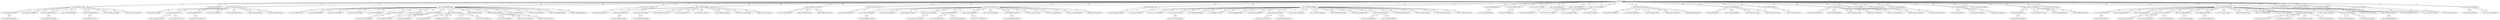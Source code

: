 graph {
n0 [label="n0 (0.0)"];
n1 [label="n1 (1.7240235805511475)"];
n2 [label="n2 (3.15027916431427)"];
n3 [label="n3 (3.567936062812805)"];
n4 [label="n4 (2.3925310373306274)"];
n5 [label="n5 (3.5587310791015625)"];
n6 [label="n6 (4.420951247215271)"];
n7 [label="n7 (2.4251248836517334)"];
n8 [label="n8 (2.8793433904647827)"];
n9 [label="n9 (3.8929827213287354)"];
n10 [label="n10 (3.314642071723938)"];
n11 [label="n11 (3.1147518157958984)"];
n12 [label="n12 (2.760427951812744)"];
n13 [label="n13 (2.785122275352478)"];
n14 [label="n14 (3.7304255962371826)"];
n15 [label="n15 (3.44809889793396)"];
n16 [label="n16 (3.908313035964966)"];
n17 [label="n17 (1.6755269765853882)"];
n18 [label="n18 (3.0473103523254395)"];
n19 [label="n19 (3.114853620529175)"];
n20 [label="n20 (1.2289296388626099)"];
n21 [label="n21 (2.4868669509887695)"];
n22 [label="n22 (3.708605170249939)"];
n23 [label="n23 (3.4491249322891235)"];
n24 [label="n24 (2.8596324920654297)"];
n25 [label="n25 (2.967486262321472)"];
n26 [label="n26 (3.253707766532898)"];
n27 [label="n27 (3.274267315864563)"];
n28 [label="n28 (3.303592085838318)"];
n29 [label="n29 (2.5468616485595703)"];
n30 [label="n30 (3.498196840286255)"];
n31 [label="n31 (3.66078782081604)"];
n32 [label="n32 (2.760850191116333)"];
n33 [label="n33 (3.31911563873291)"];
n34 [label="n34 (3.7533633708953857)"];
n35 [label="n35 (2.7035545110702515)"];
n36 [label="n36 (1.756324052810669)"];
n37 [label="n37 (3.806649327278137)"];
n38 [label="n38 (2.985495686531067)"];
n39 [label="n39 (3.937530994415283)"];
n40 [label="n40 (2.2588313817977905)"];
n41 [label="n41 (3.7853137254714966)"];
n42 [label="n42 (3.9518779516220093)"];
n43 [label="n43 (2.5422449111938477)"];
n44 [label="n44 (4.209577918052673)"];
n45 [label="n45 (1.196723461151123)"];
n46 [label="n46 (2.634597659111023)"];
n47 [label="n47 (2.1995798349380493)"];
n48 [label="n48 (3.4562883377075195)"];
n49 [label="n49 (2.599258542060852)"];
n50 [label="n50 (2.9579967260360718)"];
n51 [label="n51 (2.584760546684265)"];
n52 [label="n52 (3.811802625656128)"];
n53 [label="n53 (3.152900218963623)"];
n54 [label="n54 (3.5304564237594604)"];
n55 [label="n55 (4.241942644119263)"];
n56 [label="n56 (2.8013718128204346)"];
n57 [label="n57 (1.3295819759368896)"];
n58 [label="n58 (3.0948406457901)"];
n59 [label="n59 (3.1998413801193237)"];
n60 [label="n60 (3.95705246925354)"];
n61 [label="n61 (2.4276766777038574)"];
n62 [label="n62 (3.84273624420166)"];
n63 [label="n63 (2.5791103839874268)"];
n64 [label="n64 (3.8942744731903076)"];
n65 [label="n65 (3.5587406158447266)"];
n66 [label="n66 (3.9825186729431152)"];
n67 [label="n67 (2.80263888835907)"];
n68 [label="n68 (2.3926925659179688)"];
n69 [label="n69 (2.7464765310287476)"];
n70 [label="n70 (3.798244595527649)"];
n71 [label="n71 (2.831493854522705)"];
n72 [label="n72 (3.294562339782715)"];
n73 [label="n73 (3.4194380044937134)"];
n74 [label="n74 (2.5712730884552)"];
n75 [label="n75 (3.711483597755432)"];
n76 [label="n76 (3.418123245239258)"];
n77 [label="n77 (3.6014493703842163)"];
n78 [label="n78 (3.4880939722061157)"];
n79 [label="n79 (3.016047477722168)"];
n80 [label="n80 (3.531446933746338)"];
n81 [label="n81 (2.7174580097198486)"];
n82 [label="n82 (2.8463419675827026)"];
n83 [label="n83 (3.923896312713623)"];
n84 [label="n84 (3.064236640930176)"];
n85 [label="n85 (3.792867660522461)"];
n86 [label="n86 (2.9065494537353516)"];
n87 [label="n87 (2.6371549367904663)"];
n88 [label="n88 (4.021547913551331)"];
n89 [label="n89 (2.4181395769119263)"];
n90 [label="n90 (3.1740297079086304)"];
n91 [label="n91 (2.779051899909973)"];
n92 [label="n92 (3.7386412620544434)"];
n93 [label="n93 (2.727304220199585)"];
n94 [label="n94 (3.4804285764694214)"];
n95 [label="n95 (1.8916767835617065)"];
n96 [label="n96 (2.536528468132019)"];
n97 [label="n97 (3.3019415140151978)"];
n98 [label="n98 (2.6775689125061035)"];
n99 [label="n99 (2.0179221630096436)"];
n100 [label="n100 (3.3126026391983032)"];
n101 [label="n101 (2.387366533279419)"];
n102 [label="n102 (4.110818147659302)"];
n103 [label="n103 (3.8988131284713745)"];
n104 [label="n104 (2.034482955932617)"];
n105 [label="n105 (3.0752257108688354)"];
n106 [label="n106 (2.624011278152466)"];
n107 [label="n107 (3.9846086502075195)"];
n108 [label="n108 (2.332818865776062)"];
n109 [label="n109 (3.7889336347579956)"];
n110 [label="n110 (3.6195260286331177)"];
n111 [label="n111 (3.8710888624191284)"];
n112 [label="n112 (3.940537214279175)"];
n113 [label="n113 (3.1136748790740967)"];
n114 [label="n114 (2.3354557752609253)"];
n115 [label="n115 (3.5906931161880493)"];
n116 [label="n116 (3.2649354934692383)"];
n117 [label="n117 (3.4795624017715454)"];
n118 [label="n118 (2.793448567390442)"];
n119 [label="n119 (3.1813145875930786)"];
n120 [label="n120 (3.3239872455596924)"];
n121 [label="n121 (3.775456190109253)"];
n122 [label="n122 (4.128870844841003)"];
n123 [label="n123 (4.4319339990615845)"];
n124 [label="n124 (3.9866706132888794)"];
n125 [label="n125 (3.0180556774139404)"];
n126 [label="n126 (3.3749852180480957)"];
n127 [label="n127 (3.9554073810577393)"];
n128 [label="n128 (3.5079013109207153)"];
n129 [label="n129 (3.876325488090515)"];
n130 [label="n130 (3.938383460044861)"];
n131 [label="n131 (3.551606774330139)"];
n132 [label="n132 (2.5034844875335693)"];
n133 [label="n133 (3.7628978490829468)"];
n134 [label="n134 (3.8572417497634888)"];
n135 [label="n135 (2.251941680908203)"];
n136 [label="n136 (2.265566349029541)"];
n137 [label="n137 (4.3184367418289185)"];
n138 [label="n138 (3.8589786291122437)"];
n139 [label="n139 (4.066450476646423)"];
n140 [label="n140 (2.97158682346344)"];
n141 [label="n141 (3.2660106420516968)"];
n142 [label="n142 (4.1356154680252075)"];
n143 [label="n143 (1.8963572978973389)"];
n144 [label="n144 (3.259786367416382)"];
n145 [label="n145 (2.825109839439392)"];
n146 [label="n146 (4.171177864074707)"];
n147 [label="n147 (1.1905601024627686)"];
n148 [label="n148 (2.4445278644561768)"];
n149 [label="n149 (2.434255599975586)"];
n150 [label="n150 (4.645563721656799)"];
n151 [label="n151 (4.219865560531616)"];
n152 [label="n152 (2.806329369544983)"];
n153 [label="n153 (3.3900389671325684)"];
n154 [label="n154 (2.4617470502853394)"];
n155 [label="n155 (4.181736350059509)"];
n156 [label="n156 (1.3167704343795776)"];
n157 [label="n157 (3.478071689605713)"];
n158 [label="n158 (3.345974564552307)"];
n159 [label="n159 (4.093444108963013)"];
n160 [label="n160 (2.6888792514801025)"];
n161 [label="n161 (2.3039638996124268)"];
n162 [label="n162 (3.553731322288513)"];
n163 [label="n163 (3.3964842557907104)"];
n164 [label="n164 (2.998940110206604)"];
n165 [label="n165 (4.466551423072815)"];
n166 [label="n166 (4.083680868148804)"];
n167 [label="n167 (4.069410681724548)"];
n168 [label="n168 (4.675207734107971)"];
n169 [label="n169 (3.584875226020813)"];
n170 [label="n170 (3.072208285331726)"];
n171 [label="n171 (3.147663950920105)"];
n172 [label="n172 (2.550963044166565)"];
n173 [label="n173 (2.716510057449341)"];
n174 [label="n174 (2.527492046356201)"];
n175 [label="n175 (2.202230930328369)"];
n176 [label="n176 (2.9801868200302124)"];
n177 [label="n177 (4.155111908912659)"];
n178 [label="n178 (3.761001229286194)"];
n179 [label="n179 (3.4039461612701416)"];
n180 [label="n180 (2.9993903636932373)"];
n181 [label="n181 (3.749989151954651)"];
n182 [label="n182 (3.8528378009796143)"];
n183 [label="n183 (2.5605568885803223)"];
n184 [label="n184 (4.211946129798889)"];
n185 [label="n185 (2.564039945602417)"];
n186 [label="n186 (4.074023246765137)"];
n187 [label="n187 (3.8469748497009277)"];
n188 [label="n188 (2.6652876138687134)"];
n189 [label="n189 (2.9717812538146973)"];
n190 [label="n190 (2.7189258337020874)"];
n191 [label="n191 (4.322938323020935)"];
n192 [label="n192 (3.812569499015808)"];
n193 [label="n193 (3.523539185523987)"];
n194 [label="n194 (3.7204357385635376)"];
n195 [label="n195 (2.2501763105392456)"];
n196 [label="n196 (3.109639883041382)"];
n197 [label="n197 (4.057312250137329)"];
n198 [label="n198 (4.406687259674072)"];
n199 [label="n199 (3.853577971458435)"];
n0 -- n4 [weight=1.0 label=1.0];
n0 -- n36 [weight=1.0 label=1.0];
n0 -- n40 [weight=1.0 label=1.0];
n0 -- n0 [weight=1.0 label=1.0];
n0 -- n113 [weight=1.0 label=1.0];
n0 -- n163 [weight=1.0 label=1.0];
n0 -- n1 [weight=1.0 label=1.0];
n0 -- n101 [weight=1.0 label=1.0];
n0 -- n20 [weight=1.0 label=1.0];
n0 -- n57 [weight=1.0 label=1.0];
n0 -- n0 [weight=1.0 label=1.0];
n0 -- n85 [weight=1.0 label=1.0];
n0 -- n136 [weight=1.0 label=1.0];
n0 -- n143 [weight=1.0 label=1.0];
n0 -- n93 [weight=1.0 label=1.0];
n0 -- n156 [weight=1.0 label=1.0];
n0 -- n71 [weight=1.0 label=1.0];
n0 -- n133 [weight=1.0 label=1.0];
n0 -- n188 [weight=1.0 label=1.0];
n0 -- n43 [weight=1.0 label=1.0];
n0 -- n164 [weight=1.0 label=1.0];
n0 -- n91 [weight=1.0 label=1.0];
n0 -- n99 [weight=1.0 label=1.0];
n0 -- n122 [weight=1.0 label=1.0];
n0 -- n45 [weight=1.0 label=1.0];
n0 -- n104 [weight=1.0 label=1.0];
n0 -- n79 [weight=1.0 label=1.0];
n0 -- n141 [weight=1.0 label=1.0];
n0 -- n144 [weight=1.0 label=1.0];
n0 -- n95 [weight=1.0 label=1.0];
n0 -- n17 [weight=1.0 label=1.0];
n0 -- n46 [weight=1.0 label=1.0];
n0 -- n67 [weight=1.0 label=1.0];
n0 -- n147 [weight=1.0 label=1.0];
n0 -- n195 [weight=1.0 label=1.0];
n0 -- n35 [weight=1.0 label=1.0];
n1 -- n54 [weight=1.0 label=1.0];
n1 -- n115 [weight=1.0 label=1.0];
n1 -- n0 [weight=1.0 label=1.0];
n1 -- n125 [weight=1.0 label=1.0];
n1 -- n8 [weight=1.0 label=1.0];
n1 -- n25 [weight=1.0 label=1.0];
n1 -- n16 [weight=1.0 label=1.0];
n1 -- n100 [weight=1.0 label=1.0];
n2 -- n57 [weight=1.0 label=1.0];
n3 -- n89 [weight=1.0 label=1.0];
n4 -- n0 [weight=1.0 label=1.0];
n5 -- n61 [weight=1.0 label=1.0];
n6 -- n100 [weight=1.0 label=1.0];
n7 -- n20 [weight=1.0 label=1.0];
n8 -- n1 [weight=1.0 label=1.0];
n8 -- n44 [weight=1.0 label=1.0];
n9 -- n89 [weight=1.0 label=1.0];
n10 -- n17 [weight=1.0 label=1.0];
n11 -- n57 [weight=1.0 label=1.0];
n12 -- n147 [weight=1.0 label=1.0];
n12 -- n88 [weight=1.0 label=1.0];
n13 -- n57 [weight=1.0 label=1.0];
n13 -- n197 [weight=1.0 label=1.0];
n14 -- n135 [weight=1.0 label=1.0];
n15 -- n20 [weight=1.0 label=1.0];
n16 -- n1 [weight=1.0 label=1.0];
n17 -- n30 [weight=1.0 label=1.0];
n17 -- n10 [weight=1.0 label=1.0];
n17 -- n53 [weight=1.0 label=1.0];
n17 -- n0 [weight=1.0 label=1.0];
n17 -- n196 [weight=1.0 label=1.0];
n17 -- n24 [weight=1.0 label=1.0];
n17 -- n138 [weight=1.0 label=1.0];
n17 -- n169 [weight=1.0 label=1.0];
n18 -- n104 [weight=1.0 label=1.0];
n19 -- n147 [weight=1.0 label=1.0];
n20 -- n87 [weight=1.0 label=1.0];
n20 -- n96 [weight=1.0 label=1.0];
n20 -- n7 [weight=1.0 label=1.0];
n20 -- n98 [weight=1.0 label=1.0];
n20 -- n0 [weight=1.0 label=1.0];
n20 -- n161 [weight=1.0 label=1.0];
n20 -- n145 [weight=1.0 label=1.0];
n20 -- n183 [weight=1.0 label=1.0];
n20 -- n118 [weight=1.0 label=1.0];
n20 -- n26 [weight=1.0 label=1.0];
n20 -- n51 [weight=1.0 label=1.0];
n20 -- n89 [weight=1.0 label=1.0];
n20 -- n69 [weight=1.0 label=1.0];
n20 -- n74 [weight=1.0 label=1.0];
n20 -- n15 [weight=1.0 label=1.0];
n20 -- n42 [weight=1.0 label=1.0];
n21 -- n57 [weight=1.0 label=1.0];
n22 -- n87 [weight=1.0 label=1.0];
n23 -- n61 [weight=1.0 label=1.0];
n24 -- n83 [weight=1.0 label=1.0];
n24 -- n112 [weight=1.0 label=1.0];
n24 -- n17 [weight=1.0 label=1.0];
n25 -- n1 [weight=1.0 label=1.0];
n25 -- n165 [weight=1.0 label=1.0];
n26 -- n20 [weight=1.0 label=1.0];
n27 -- n40 [weight=1.0 label=1.0];
n28 -- n104 [weight=1.0 label=1.0];
n29 -- n147 [weight=1.0 label=1.0];
n30 -- n17 [weight=1.0 label=1.0];
n30 -- n168 [weight=1.0 label=1.0];
n31 -- n87 [weight=1.0 label=1.0];
n32 -- n156 [weight=1.0 label=1.0];
n32 -- n130 [weight=1.0 label=1.0];
n33 -- n136 [weight=1.0 label=1.0];
n34 -- n98 [weight=1.0 label=1.0];
n35 -- n0 [weight=1.0 label=1.0];
n35 -- n66 [weight=1.0 label=1.0];
n36 -- n56 [weight=1.0 label=1.0];
n36 -- n92 [weight=1.0 label=1.0];
n36 -- n0 [weight=1.0 label=1.0];
n36 -- n78 [weight=1.0 label=1.0];
n36 -- n199 [weight=1.0 label=1.0];
n36 -- n119 [weight=1.0 label=1.0];
n36 -- n72 [weight=1.0 label=1.0];
n36 -- n59 [weight=1.0 label=1.0];
n36 -- n50 [weight=1.0 label=1.0];
n37 -- n57 [weight=1.0 label=1.0];
n38 -- n57 [weight=1.0 label=1.0];
n39 -- n40 [weight=1.0 label=1.0];
n40 -- n27 [weight=1.0 label=1.0];
n40 -- n48 [weight=1.0 label=1.0];
n40 -- n39 [weight=1.0 label=1.0];
n40 -- n0 [weight=1.0 label=1.0];
n41 -- n93 [weight=1.0 label=1.0];
n42 -- n20 [weight=1.0 label=1.0];
n43 -- n0 [weight=1.0 label=1.0];
n43 -- n187 [weight=1.0 label=1.0];
n44 -- n8 [weight=1.0 label=1.0];
n45 -- n135 [weight=1.0 label=1.0];
n45 -- n152 [weight=1.0 label=1.0];
n45 -- n65 [weight=1.0 label=1.0];
n45 -- n86 [weight=1.0 label=1.0];
n45 -- n0 [weight=1.0 label=1.0];
n45 -- n106 [weight=1.0 label=1.0];
n45 -- n170 [weight=1.0 label=1.0];
n45 -- n154 [weight=1.0 label=1.0];
n45 -- n47 [weight=1.0 label=1.0];
n45 -- n160 [weight=1.0 label=1.0];
n45 -- n198 [weight=1.0 label=1.0];
n45 -- n174 [weight=1.0 label=1.0];
n45 -- n175 [weight=1.0 label=1.0];
n46 -- n109 [weight=1.0 label=1.0];
n46 -- n0 [weight=1.0 label=1.0];
n47 -- n45 [weight=1.0 label=1.0];
n47 -- n153 [weight=1.0 label=1.0];
n48 -- n40 [weight=1.0 label=1.0];
n49 -- n57 [weight=1.0 label=1.0];
n50 -- n55 [weight=1.0 label=1.0];
n50 -- n36 [weight=1.0 label=1.0];
n51 -- n20 [weight=1.0 label=1.0];
n52 -- n172 [weight=1.0 label=1.0];
n53 -- n17 [weight=1.0 label=1.0];
n54 -- n1 [weight=1.0 label=1.0];
n55 -- n50 [weight=1.0 label=1.0];
n56 -- n124 [weight=1.0 label=1.0];
n56 -- n36 [weight=1.0 label=1.0];
n57 -- n11 [weight=1.0 label=1.0];
n57 -- n13 [weight=1.0 label=1.0];
n57 -- n37 [weight=1.0 label=1.0];
n57 -- n21 [weight=1.0 label=1.0];
n57 -- n172 [weight=1.0 label=1.0];
n57 -- n131 [weight=1.0 label=1.0];
n57 -- n185 [weight=1.0 label=1.0];
n57 -- n114 [weight=1.0 label=1.0];
n57 -- n176 [weight=1.0 label=1.0];
n57 -- n38 [weight=1.0 label=1.0];
n57 -- n49 [weight=1.0 label=1.0];
n57 -- n2 [weight=1.0 label=1.0];
n57 -- n181 [weight=1.0 label=1.0];
n57 -- n148 [weight=1.0 label=1.0];
n57 -- n82 [weight=1.0 label=1.0];
n57 -- n0 [weight=1.0 label=1.0];
n57 -- n190 [weight=1.0 label=1.0];
n57 -- n132 [weight=1.0 label=1.0];
n58 -- n99 [weight=1.0 label=1.0];
n59 -- n36 [weight=1.0 label=1.0];
n60 -- n188 [weight=1.0 label=1.0];
n61 -- n23 [weight=1.0 label=1.0];
n61 -- n147 [weight=1.0 label=1.0];
n61 -- n5 [weight=1.0 label=1.0];
n61 -- n178 [weight=1.0 label=1.0];
n62 -- n63 [weight=1.0 label=1.0];
n63 -- n147 [weight=1.0 label=1.0];
n63 -- n62 [weight=1.0 label=1.0];
n64 -- n82 [weight=1.0 label=1.0];
n65 -- n45 [weight=1.0 label=1.0];
n66 -- n35 [weight=1.0 label=1.0];
n67 -- n155 [weight=1.0 label=1.0];
n67 -- n0 [weight=1.0 label=1.0];
n68 -- n147 [weight=1.0 label=1.0];
n68 -- n73 [weight=1.0 label=1.0];
n69 -- n134 [weight=1.0 label=1.0];
n69 -- n20 [weight=1.0 label=1.0];
n70 -- n104 [weight=1.0 label=1.0];
n71 -- n0 [weight=1.0 label=1.0];
n71 -- n129 [weight=1.0 label=1.0];
n72 -- n36 [weight=1.0 label=1.0];
n73 -- n68 [weight=1.0 label=1.0];
n74 -- n20 [weight=1.0 label=1.0];
n75 -- n147 [weight=1.0 label=1.0];
n76 -- n195 [weight=1.0 label=1.0];
n77 -- n136 [weight=1.0 label=1.0];
n78 -- n36 [weight=1.0 label=1.0];
n79 -- n0 [weight=1.0 label=1.0];
n80 -- n147 [weight=1.0 label=1.0];
n81 -- n147 [weight=1.0 label=1.0];
n82 -- n57 [weight=1.0 label=1.0];
n82 -- n107 [weight=1.0 label=1.0];
n82 -- n64 [weight=1.0 label=1.0];
n83 -- n24 [weight=1.0 label=1.0];
n84 -- n143 [weight=1.0 label=1.0];
n84 -- n139 [weight=1.0 label=1.0];
n85 -- n0 [weight=1.0 label=1.0];
n86 -- n45 [weight=1.0 label=1.0];
n87 -- n31 [weight=1.0 label=1.0];
n87 -- n22 [weight=1.0 label=1.0];
n87 -- n20 [weight=1.0 label=1.0];
n88 -- n12 [weight=1.0 label=1.0];
n89 -- n128 [weight=1.0 label=1.0];
n89 -- n3 [weight=1.0 label=1.0];
n89 -- n9 [weight=1.0 label=1.0];
n89 -- n20 [weight=1.0 label=1.0];
n89 -- n157 [weight=1.0 label=1.0];
n90 -- n99 [weight=1.0 label=1.0];
n91 -- n0 [weight=1.0 label=1.0];
n91 -- n182 [weight=1.0 label=1.0];
n92 -- n36 [weight=1.0 label=1.0];
n93 -- n123 [weight=1.0 label=1.0];
n93 -- n150 [weight=1.0 label=1.0];
n93 -- n0 [weight=1.0 label=1.0];
n93 -- n41 [weight=1.0 label=1.0];
n94 -- n95 [weight=1.0 label=1.0];
n95 -- n0 [weight=1.0 label=1.0];
n95 -- n116 [weight=1.0 label=1.0];
n95 -- n140 [weight=1.0 label=1.0];
n95 -- n158 [weight=1.0 label=1.0];
n95 -- n166 [weight=1.0 label=1.0];
n95 -- n94 [weight=1.0 label=1.0];
n96 -- n20 [weight=1.0 label=1.0];
n97 -- n99 [weight=1.0 label=1.0];
n98 -- n34 [weight=1.0 label=1.0];
n98 -- n102 [weight=1.0 label=1.0];
n98 -- n186 [weight=1.0 label=1.0];
n98 -- n20 [weight=1.0 label=1.0];
n99 -- n90 [weight=1.0 label=1.0];
n99 -- n97 [weight=1.0 label=1.0];
n99 -- n0 [weight=1.0 label=1.0];
n99 -- n58 [weight=1.0 label=1.0];
n99 -- n167 [weight=1.0 label=1.0];
n100 -- n1 [weight=1.0 label=1.0];
n100 -- n6 [weight=1.0 label=1.0];
n101 -- n121 [weight=1.0 label=1.0];
n101 -- n0 [weight=1.0 label=1.0];
n102 -- n98 [weight=1.0 label=1.0];
n103 -- n108 [weight=1.0 label=1.0];
n104 -- n18 [weight=1.0 label=1.0];
n104 -- n0 [weight=1.0 label=1.0];
n104 -- n194 [weight=1.0 label=1.0];
n104 -- n70 [weight=1.0 label=1.0];
n104 -- n28 [weight=1.0 label=1.0];
n104 -- n162 [weight=1.0 label=1.0];
n104 -- n171 [weight=1.0 label=1.0];
n105 -- n147 [weight=1.0 label=1.0];
n106 -- n127 [weight=1.0 label=1.0];
n106 -- n45 [weight=1.0 label=1.0];
n107 -- n82 [weight=1.0 label=1.0];
n108 -- n110 [weight=1.0 label=1.0];
n108 -- n179 [weight=1.0 label=1.0];
n108 -- n192 [weight=1.0 label=1.0];
n108 -- n147 [weight=1.0 label=1.0];
n108 -- n103 [weight=1.0 label=1.0];
n109 -- n46 [weight=1.0 label=1.0];
n110 -- n108 [weight=1.0 label=1.0];
n111 -- n160 [weight=1.0 label=1.0];
n112 -- n24 [weight=1.0 label=1.0];
n113 -- n0 [weight=1.0 label=1.0];
n113 -- n137 [weight=1.0 label=1.0];
n114 -- n57 [weight=1.0 label=1.0];
n115 -- n1 [weight=1.0 label=1.0];
n116 -- n95 [weight=1.0 label=1.0];
n117 -- n143 [weight=1.0 label=1.0];
n118 -- n20 [weight=1.0 label=1.0];
n119 -- n36 [weight=1.0 label=1.0];
n120 -- n147 [weight=1.0 label=1.0];
n121 -- n101 [weight=1.0 label=1.0];
n122 -- n0 [weight=1.0 label=1.0];
n123 -- n93 [weight=1.0 label=1.0];
n124 -- n56 [weight=1.0 label=1.0];
n125 -- n1 [weight=1.0 label=1.0];
n126 -- n135 [weight=1.0 label=1.0];
n127 -- n106 [weight=1.0 label=1.0];
n128 -- n89 [weight=1.0 label=1.0];
n129 -- n71 [weight=1.0 label=1.0];
n130 -- n32 [weight=1.0 label=1.0];
n131 -- n57 [weight=1.0 label=1.0];
n132 -- n57 [weight=1.0 label=1.0];
n133 -- n0 [weight=1.0 label=1.0];
n134 -- n69 [weight=1.0 label=1.0];
n135 -- n126 [weight=1.0 label=1.0];
n135 -- n45 [weight=1.0 label=1.0];
n135 -- n14 [weight=1.0 label=1.0];
n136 -- n0 [weight=1.0 label=1.0];
n136 -- n159 [weight=1.0 label=1.0];
n136 -- n33 [weight=1.0 label=1.0];
n136 -- n77 [weight=1.0 label=1.0];
n137 -- n113 [weight=1.0 label=1.0];
n138 -- n17 [weight=1.0 label=1.0];
n139 -- n84 [weight=1.0 label=1.0];
n140 -- n95 [weight=1.0 label=1.0];
n141 -- n0 [weight=1.0 label=1.0];
n142 -- n156 [weight=1.0 label=1.0];
n143 -- n117 [weight=1.0 label=1.0];
n143 -- n0 [weight=1.0 label=1.0];
n143 -- n151 [weight=1.0 label=1.0];
n143 -- n180 [weight=1.0 label=1.0];
n143 -- n84 [weight=1.0 label=1.0];
n144 -- n0 [weight=1.0 label=1.0];
n145 -- n20 [weight=1.0 label=1.0];
n146 -- n152 [weight=1.0 label=1.0];
n147 -- n149 [weight=1.0 label=1.0];
n147 -- n75 [weight=1.0 label=1.0];
n147 -- n0 [weight=1.0 label=1.0];
n147 -- n61 [weight=1.0 label=1.0];
n147 -- n19 [weight=1.0 label=1.0];
n147 -- n63 [weight=1.0 label=1.0];
n147 -- n105 [weight=1.0 label=1.0];
n147 -- n108 [weight=1.0 label=1.0];
n147 -- n120 [weight=1.0 label=1.0];
n147 -- n68 [weight=1.0 label=1.0];
n147 -- n12 [weight=1.0 label=1.0];
n147 -- n80 [weight=1.0 label=1.0];
n147 -- n29 [weight=1.0 label=1.0];
n147 -- n189 [weight=1.0 label=1.0];
n147 -- n81 [weight=1.0 label=1.0];
n148 -- n57 [weight=1.0 label=1.0];
n149 -- n147 [weight=1.0 label=1.0];
n149 -- n191 [weight=1.0 label=1.0];
n149 -- n193 [weight=1.0 label=1.0];
n150 -- n93 [weight=1.0 label=1.0];
n151 -- n143 [weight=1.0 label=1.0];
n152 -- n45 [weight=1.0 label=1.0];
n152 -- n146 [weight=1.0 label=1.0];
n153 -- n47 [weight=1.0 label=1.0];
n154 -- n45 [weight=1.0 label=1.0];
n155 -- n67 [weight=1.0 label=1.0];
n156 -- n173 [weight=1.0 label=1.0];
n156 -- n142 [weight=1.0 label=1.0];
n156 -- n0 [weight=1.0 label=1.0];
n156 -- n32 [weight=1.0 label=1.0];
n157 -- n89 [weight=1.0 label=1.0];
n158 -- n95 [weight=1.0 label=1.0];
n159 -- n136 [weight=1.0 label=1.0];
n160 -- n45 [weight=1.0 label=1.0];
n160 -- n111 [weight=1.0 label=1.0];
n161 -- n20 [weight=1.0 label=1.0];
n162 -- n104 [weight=1.0 label=1.0];
n163 -- n0 [weight=1.0 label=1.0];
n164 -- n0 [weight=1.0 label=1.0];
n165 -- n25 [weight=1.0 label=1.0];
n166 -- n95 [weight=1.0 label=1.0];
n167 -- n99 [weight=1.0 label=1.0];
n168 -- n30 [weight=1.0 label=1.0];
n169 -- n17 [weight=1.0 label=1.0];
n170 -- n45 [weight=1.0 label=1.0];
n171 -- n104 [weight=1.0 label=1.0];
n172 -- n184 [weight=1.0 label=1.0];
n172 -- n57 [weight=1.0 label=1.0];
n172 -- n52 [weight=1.0 label=1.0];
n173 -- n156 [weight=1.0 label=1.0];
n174 -- n45 [weight=1.0 label=1.0];
n175 -- n45 [weight=1.0 label=1.0];
n176 -- n57 [weight=1.0 label=1.0];
n177 -- n195 [weight=1.0 label=1.0];
n178 -- n61 [weight=1.0 label=1.0];
n179 -- n108 [weight=1.0 label=1.0];
n180 -- n143 [weight=1.0 label=1.0];
n181 -- n57 [weight=1.0 label=1.0];
n182 -- n91 [weight=1.0 label=1.0];
n183 -- n20 [weight=1.0 label=1.0];
n184 -- n172 [weight=1.0 label=1.0];
n185 -- n57 [weight=1.0 label=1.0];
n186 -- n98 [weight=1.0 label=1.0];
n187 -- n43 [weight=1.0 label=1.0];
n188 -- n0 [weight=1.0 label=1.0];
n188 -- n60 [weight=1.0 label=1.0];
n189 -- n147 [weight=1.0 label=1.0];
n190 -- n57 [weight=1.0 label=1.0];
n191 -- n149 [weight=1.0 label=1.0];
n192 -- n108 [weight=1.0 label=1.0];
n193 -- n149 [weight=1.0 label=1.0];
n194 -- n104 [weight=1.0 label=1.0];
n195 -- n76 [weight=1.0 label=1.0];
n195 -- n177 [weight=1.0 label=1.0];
n195 -- n0 [weight=1.0 label=1.0];
n196 -- n17 [weight=1.0 label=1.0];
n197 -- n13 [weight=1.0 label=1.0];
n198 -- n45 [weight=1.0 label=1.0];
n199 -- n36 [weight=1.0 label=1.0];
}
